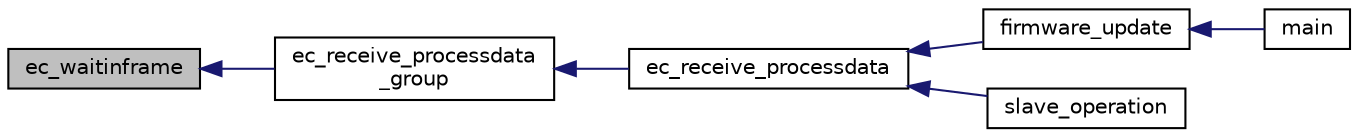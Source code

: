 digraph "ec_waitinframe"
{
 // INTERACTIVE_SVG=YES
  edge [fontname="Helvetica",fontsize="10",labelfontname="Helvetica",labelfontsize="10"];
  node [fontname="Helvetica",fontsize="10",shape=record];
  rankdir="LR";
  Node1 [label="ec_waitinframe",height=0.2,width=0.4,color="black", fillcolor="grey75", style="filled" fontcolor="black"];
  Node1 -> Node2 [dir="back",color="midnightblue",fontsize="10",style="solid",fontname="Helvetica"];
  Node2 [label="ec_receive_processdata\l_group",height=0.2,width=0.4,color="black", fillcolor="white", style="filled",URL="$ethercatmain_8h.html#a974363168ed4259d2d5a48a9e7317354"];
  Node2 -> Node3 [dir="back",color="midnightblue",fontsize="10",style="solid",fontname="Helvetica"];
  Node3 [label="ec_receive_processdata",height=0.2,width=0.4,color="black", fillcolor="white", style="filled",URL="$ethercatmain_8h.html#a14280050ace4427d196acd17e6d79e55"];
  Node3 -> Node4 [dir="back",color="midnightblue",fontsize="10",style="solid",fontname="Helvetica"];
  Node4 [label="firmware_update",height=0.2,width=0.4,color="black", fillcolor="white", style="filled",URL="$fw__update_8c.html#a9e518a566b750155578e5328f5485c73"];
  Node4 -> Node5 [dir="back",color="midnightblue",fontsize="10",style="solid",fontname="Helvetica"];
  Node5 [label="main",height=0.2,width=0.4,color="black", fillcolor="white", style="filled",URL="$main_8xc.html#a840291bc02cba5474a4cb46a9b9566fe"];
  Node3 -> Node6 [dir="back",color="midnightblue",fontsize="10",style="solid",fontname="Helvetica"];
  Node6 [label="slave_operation",height=0.2,width=0.4,color="black", fillcolor="white", style="filled",URL="$fw__update_8c.html#a0b61db68de5685610c1325922debd520"];
}
